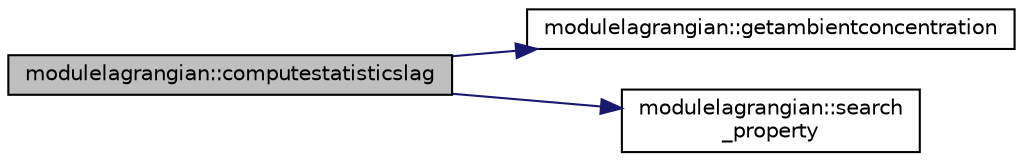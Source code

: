 digraph "modulelagrangian::computestatisticslag"
{
 // LATEX_PDF_SIZE
  edge [fontname="Helvetica",fontsize="10",labelfontname="Helvetica",labelfontsize="10"];
  node [fontname="Helvetica",fontsize="10",shape=record];
  rankdir="LR";
  Node1 [label="modulelagrangian::computestatisticslag",height=0.2,width=0.4,color="black", fillcolor="grey75", style="filled", fontcolor="black",tooltip=" "];
  Node1 -> Node2 [color="midnightblue",fontsize="10",style="solid"];
  Node2 [label="modulelagrangian::getambientconcentration",height=0.2,width=0.4,color="black", fillcolor="white", style="filled",URL="$namespacemodulelagrangian.html#a379f0c8ed7aad4570a94ad678e1dea6e",tooltip=" "];
  Node1 -> Node3 [color="midnightblue",fontsize="10",style="solid"];
  Node3 [label="modulelagrangian::search\l_property",height=0.2,width=0.4,color="black", fillcolor="white", style="filled",URL="$namespacemodulelagrangian.html#a507e0e8500a409a6449e91da89ba4420",tooltip=" "];
}
